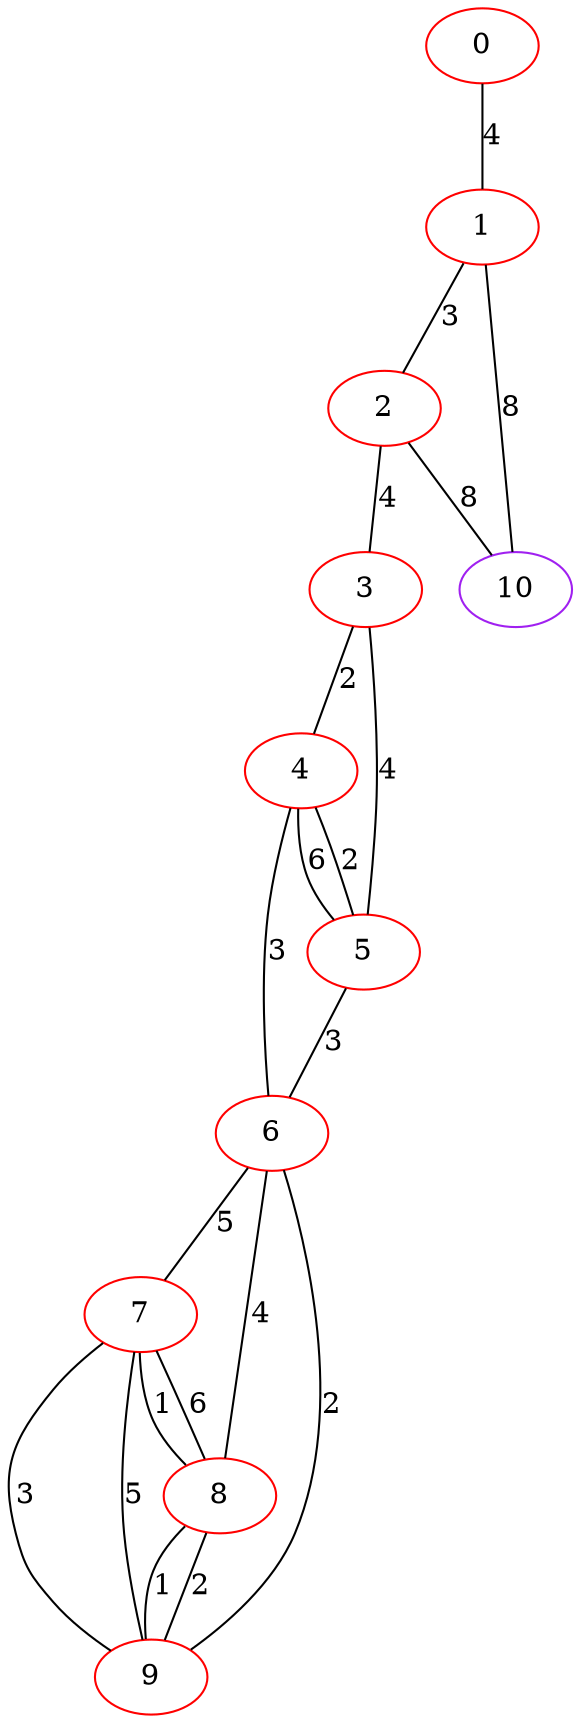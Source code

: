 graph "" {
0 [color=red, weight=1];
1 [color=red, weight=1];
2 [color=red, weight=1];
3 [color=red, weight=1];
4 [color=red, weight=1];
5 [color=red, weight=1];
6 [color=red, weight=1];
7 [color=red, weight=1];
8 [color=red, weight=1];
9 [color=red, weight=1];
10 [color=purple, weight=4];
0 -- 1  [key=0, label=4];
1 -- 2  [key=0, label=3];
1 -- 10  [key=0, label=8];
2 -- 10  [key=0, label=8];
2 -- 3  [key=0, label=4];
3 -- 4  [key=0, label=2];
3 -- 5  [key=0, label=4];
4 -- 5  [key=0, label=2];
4 -- 5  [key=1, label=6];
4 -- 6  [key=0, label=3];
5 -- 6  [key=0, label=3];
6 -- 8  [key=0, label=4];
6 -- 9  [key=0, label=2];
6 -- 7  [key=0, label=5];
7 -- 8  [key=0, label=1];
7 -- 8  [key=1, label=6];
7 -- 9  [key=0, label=3];
7 -- 9  [key=1, label=5];
8 -- 9  [key=0, label=2];
8 -- 9  [key=1, label=1];
}
